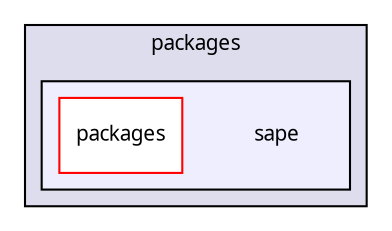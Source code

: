 digraph "packages/sape/" {
  compound=true
  node [ fontsize="10", fontname="FreeSans.ttf"];
  edge [ labelfontsize="10", labelfontname="FreeSans.ttf"];
  subgraph clusterdir_93501a11e921083efbd154e0cdff5f10 {
    graph [ bgcolor="#ddddee", pencolor="black", label="packages" fontname="FreeSans.ttf", fontsize="10", URL="dir_93501a11e921083efbd154e0cdff5f10.html"]
  subgraph clusterdir_3a6f8de9b067e017cbba8ea481f91ffe {
    graph [ bgcolor="#eeeeff", pencolor="black", label="" URL="dir_3a6f8de9b067e017cbba8ea481f91ffe.html"];
    dir_3a6f8de9b067e017cbba8ea481f91ffe [shape=plaintext label="sape"];
    dir_e81e4bd762abaa1eb83a6a6d81685025 [shape=box label="packages" color="red" fillcolor="white" style="filled" URL="dir_e81e4bd762abaa1eb83a6a6d81685025.html"];
  }
  }
}
